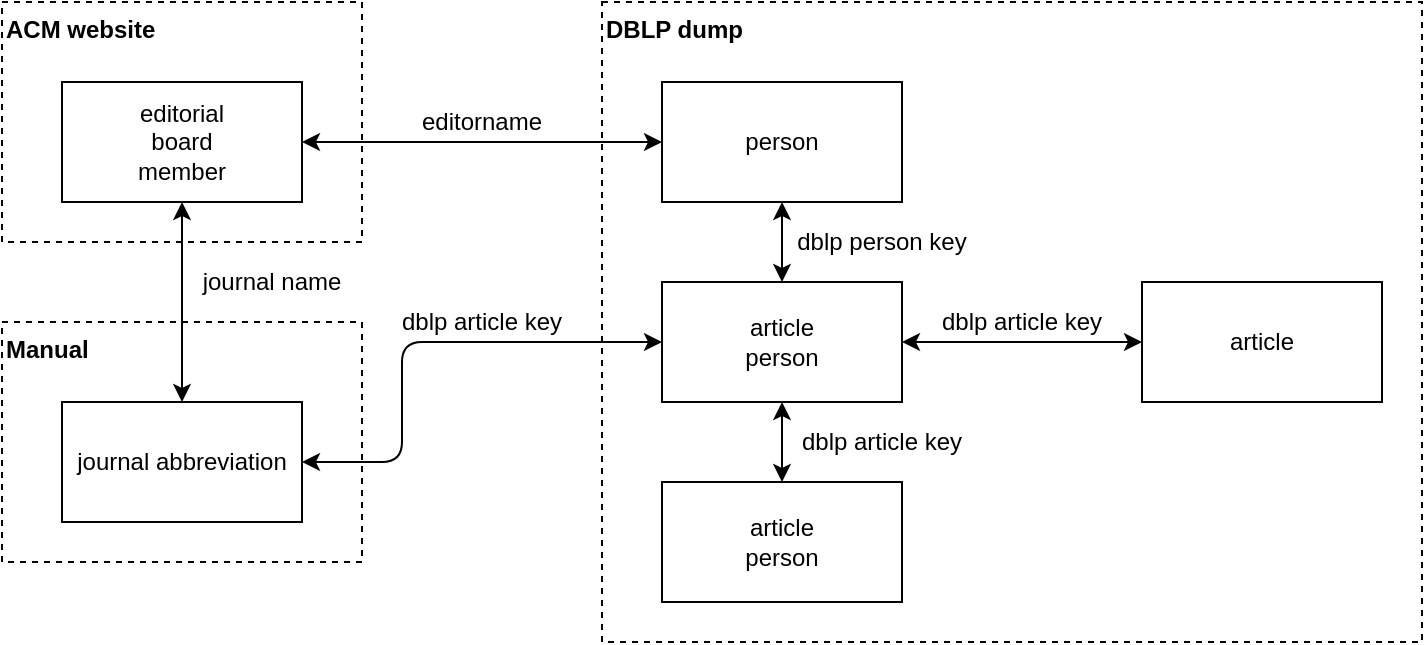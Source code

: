 <mxfile>
    <diagram id="EeAc9zOlqImjRvRFsvyI" name="Page-1">
        <mxGraphModel dx="1035" dy="590" grid="1" gridSize="10" guides="1" tooltips="1" connect="1" arrows="1" fold="1" page="1" pageScale="1" pageWidth="850" pageHeight="1100" math="0" shadow="0">
            <root>
                <mxCell id="0"/>
                <mxCell id="1" parent="0"/>
                <mxCell id="12" value="editorname" style="text;html=1;strokeColor=none;fillColor=none;align=center;verticalAlign=middle;whiteSpace=wrap;rounded=0;dashed=1;" vertex="1" parent="1">
                    <mxGeometry x="340" y="170" width="120" height="20" as="geometry"/>
                </mxCell>
                <mxCell id="3" value="ACM website" style="rounded=0;whiteSpace=wrap;html=1;dashed=1;align=left;verticalAlign=top;fontStyle=1" vertex="1" parent="1">
                    <mxGeometry x="160" y="120" width="180" height="120" as="geometry"/>
                </mxCell>
                <mxCell id="5" value="editorial&lt;br&gt;board&lt;br&gt;member" style="rounded=0;whiteSpace=wrap;html=1;" vertex="1" parent="1">
                    <mxGeometry x="190" y="160" width="120" height="60" as="geometry"/>
                </mxCell>
                <mxCell id="34" value="Manual" style="rounded=0;whiteSpace=wrap;html=1;dashed=1;align=left;verticalAlign=top;fontStyle=1" vertex="1" parent="1">
                    <mxGeometry x="160" y="280" width="180" height="120" as="geometry"/>
                </mxCell>
                <mxCell id="35" value="journal abbreviation" style="rounded=0;whiteSpace=wrap;html=1;" vertex="1" parent="1">
                    <mxGeometry x="190" y="320" width="120" height="60" as="geometry"/>
                </mxCell>
                <mxCell id="36" value="" style="endArrow=classic;startArrow=classic;html=1;entryX=0.5;entryY=0;entryDx=0;entryDy=0;exitX=0.5;exitY=1;exitDx=0;exitDy=0;" edge="1" parent="1" source="5" target="35">
                    <mxGeometry width="50" height="50" relative="1" as="geometry">
                        <mxPoint x="320" y="200" as="sourcePoint"/>
                        <mxPoint x="480" y="200" as="targetPoint"/>
                    </mxGeometry>
                </mxCell>
                <mxCell id="39" value="dblp article key" style="text;html=1;strokeColor=none;fillColor=none;align=center;verticalAlign=middle;whiteSpace=wrap;rounded=0;dashed=1;" vertex="1" parent="1">
                    <mxGeometry x="340" y="270" width="120" height="20" as="geometry"/>
                </mxCell>
                <mxCell id="40" value="journal name" style="text;html=1;strokeColor=none;fillColor=none;align=center;verticalAlign=middle;whiteSpace=wrap;rounded=0;dashed=1;" vertex="1" parent="1">
                    <mxGeometry x="250" y="250" width="90" height="20" as="geometry"/>
                </mxCell>
                <mxCell id="41" value="" style="group" vertex="1" connectable="0" parent="1">
                    <mxGeometry x="460" y="120" width="410" height="320" as="geometry"/>
                </mxCell>
                <mxCell id="15" value="DBLP dump" style="rounded=0;whiteSpace=wrap;html=1;dashed=1;align=left;verticalAlign=top;fontStyle=1" vertex="1" parent="41">
                    <mxGeometry width="410" height="320" as="geometry"/>
                </mxCell>
                <mxCell id="16" value="article&lt;br&gt;person" style="rounded=0;whiteSpace=wrap;html=1;" vertex="1" parent="41">
                    <mxGeometry x="30" y="140" width="120" height="60" as="geometry"/>
                </mxCell>
                <mxCell id="17" value="article" style="rounded=0;whiteSpace=wrap;html=1;" vertex="1" parent="41">
                    <mxGeometry x="270" y="140" width="120" height="60" as="geometry"/>
                </mxCell>
                <mxCell id="18" value="person" style="rounded=0;whiteSpace=wrap;html=1;" vertex="1" parent="41">
                    <mxGeometry x="30" y="40" width="120" height="60" as="geometry"/>
                </mxCell>
                <mxCell id="19" value="" style="endArrow=classic;startArrow=classic;html=1;entryX=0.5;entryY=1;entryDx=0;entryDy=0;exitX=0.5;exitY=0;exitDx=0;exitDy=0;" edge="1" parent="41" source="16" target="18">
                    <mxGeometry x="-440" y="-120" width="50" height="50" as="geometry">
                        <mxPoint x="630" y="270" as="sourcePoint"/>
                        <mxPoint x="680" y="220" as="targetPoint"/>
                    </mxGeometry>
                </mxCell>
                <mxCell id="20" value="" style="endArrow=classic;startArrow=classic;html=1;exitX=0.5;exitY=0;exitDx=0;exitDy=0;entryX=0.5;entryY=1;entryDx=0;entryDy=0;" edge="1" parent="41" source="30" target="16">
                    <mxGeometry x="-440" y="-120" width="50" height="50" as="geometry">
                        <mxPoint x="350" y="180" as="sourcePoint"/>
                        <mxPoint x="340" y="230" as="targetPoint"/>
                    </mxGeometry>
                </mxCell>
                <mxCell id="21" value="dblp article key" style="text;html=1;strokeColor=none;fillColor=none;align=center;verticalAlign=middle;whiteSpace=wrap;rounded=0;dashed=1;" vertex="1" parent="41">
                    <mxGeometry x="90" y="210" width="100" height="20" as="geometry"/>
                </mxCell>
                <mxCell id="22" value="dblp person key" style="text;html=1;strokeColor=none;fillColor=none;align=center;verticalAlign=middle;whiteSpace=wrap;rounded=0;dashed=1;" vertex="1" parent="41">
                    <mxGeometry x="90" y="110" width="100" height="20" as="geometry"/>
                </mxCell>
                <mxCell id="30" value="article&lt;br&gt;person" style="rounded=0;whiteSpace=wrap;html=1;" vertex="1" parent="41">
                    <mxGeometry x="30" y="240" width="120" height="60" as="geometry"/>
                </mxCell>
                <mxCell id="32" value="" style="endArrow=classic;startArrow=classic;html=1;exitX=0;exitY=0.5;exitDx=0;exitDy=0;entryX=1;entryY=0.5;entryDx=0;entryDy=0;" edge="1" parent="41" source="17" target="16">
                    <mxGeometry x="-440" y="-120" width="50" height="50" as="geometry">
                        <mxPoint x="100" y="250" as="sourcePoint"/>
                        <mxPoint x="100" y="210" as="targetPoint"/>
                    </mxGeometry>
                </mxCell>
                <mxCell id="33" value="dblp article key" style="text;html=1;strokeColor=none;fillColor=none;align=center;verticalAlign=middle;whiteSpace=wrap;rounded=0;dashed=1;" vertex="1" parent="41">
                    <mxGeometry x="160" y="150" width="100" height="20" as="geometry"/>
                </mxCell>
                <mxCell id="37" value="" style="endArrow=classic;startArrow=classic;html=1;entryX=0;entryY=0.5;entryDx=0;entryDy=0;exitX=1;exitY=0.5;exitDx=0;exitDy=0;" edge="1" parent="1" source="35" target="16">
                    <mxGeometry width="50" height="50" relative="1" as="geometry">
                        <mxPoint x="260" y="230" as="sourcePoint"/>
                        <mxPoint x="260" y="330" as="targetPoint"/>
                        <Array as="points">
                            <mxPoint x="360" y="350"/>
                            <mxPoint x="360" y="290"/>
                        </Array>
                    </mxGeometry>
                </mxCell>
                <mxCell id="27" value="" style="endArrow=classic;startArrow=classic;html=1;entryX=0;entryY=0.5;entryDx=0;entryDy=0;exitX=1;exitY=0.5;exitDx=0;exitDy=0;" edge="1" parent="1" source="5" target="18">
                    <mxGeometry width="50" height="50" relative="1" as="geometry">
                        <mxPoint x="90" y="300" as="sourcePoint"/>
                        <mxPoint x="370" y="480" as="targetPoint"/>
                    </mxGeometry>
                </mxCell>
            </root>
        </mxGraphModel>
    </diagram>
</mxfile>